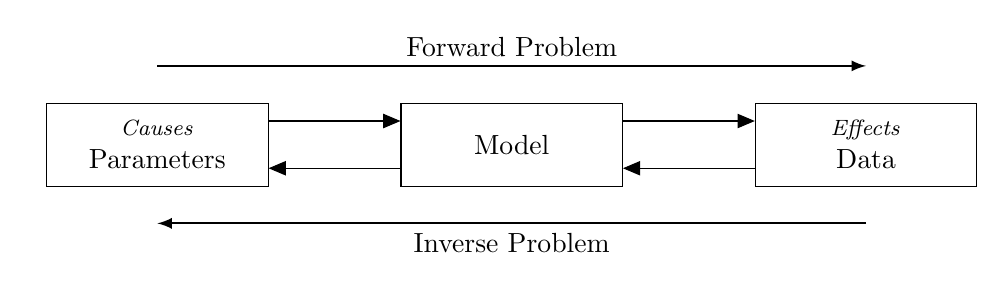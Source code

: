 \tikzstyle{block} = [draw, fill=white, rectangle, 
    minimum height=3em, minimum width=8em]
\newcommand{\Checkmark}{$\color{green}\checkmark$}
\newcommand{\Cross}{$\mathbin{\tikz [x=1.4ex,y=1.4ex,line width=.2ex, red] \draw (0,0) -- (1,1) (0,1) -- (1,0);}$}%
\begin{tikzpicture}[auto, node distance=1cm,>=latex']
\node [block, align=center] (causes) {\footnotesize{\textit{Causes}} \\ Parameters};
\node [block, right of=causes,node distance=4.5cm, align=center] (system)
{Model};
\node [block, right of=system,node distance=4.5cm, align=center] (effects)
{\footnotesize{\textit{Effects}} \\ Data};
\draw[-triangle 45] ([yshift=0.3 cm]causes.east) -- ([yshift=0.3 cm]system.west);
\draw[-triangle 45] ([yshift=0.3 cm]system.east) -- ([yshift=0.3 cm]effects.west);
\draw[-triangle 45] ([yshift=-0.3 cm]system.west) -- ([yshift=-0.3 cm]causes.east);
\draw[-triangle 45] ([yshift=-0.3 cm]effects.west) -- ([yshift=-0.3 cm]system.east);
\node [coordinate, name=ia, above of=causes] {};
\node [coordinate, name=oa, above of=effects] {};
\node [coordinate, name=ib, below of=causes] {};
\node [coordinate, name=ob, below of=effects] {};
\draw[-latex,thick] (ia)--(oa);
\draw[-latex,thick] (ob)--(ib);
\path (ia) -- node (text) {Forward Problem} (oa);
\path (ob) -- node (text) {Inverse Problem} (ib);
\end{tikzpicture}